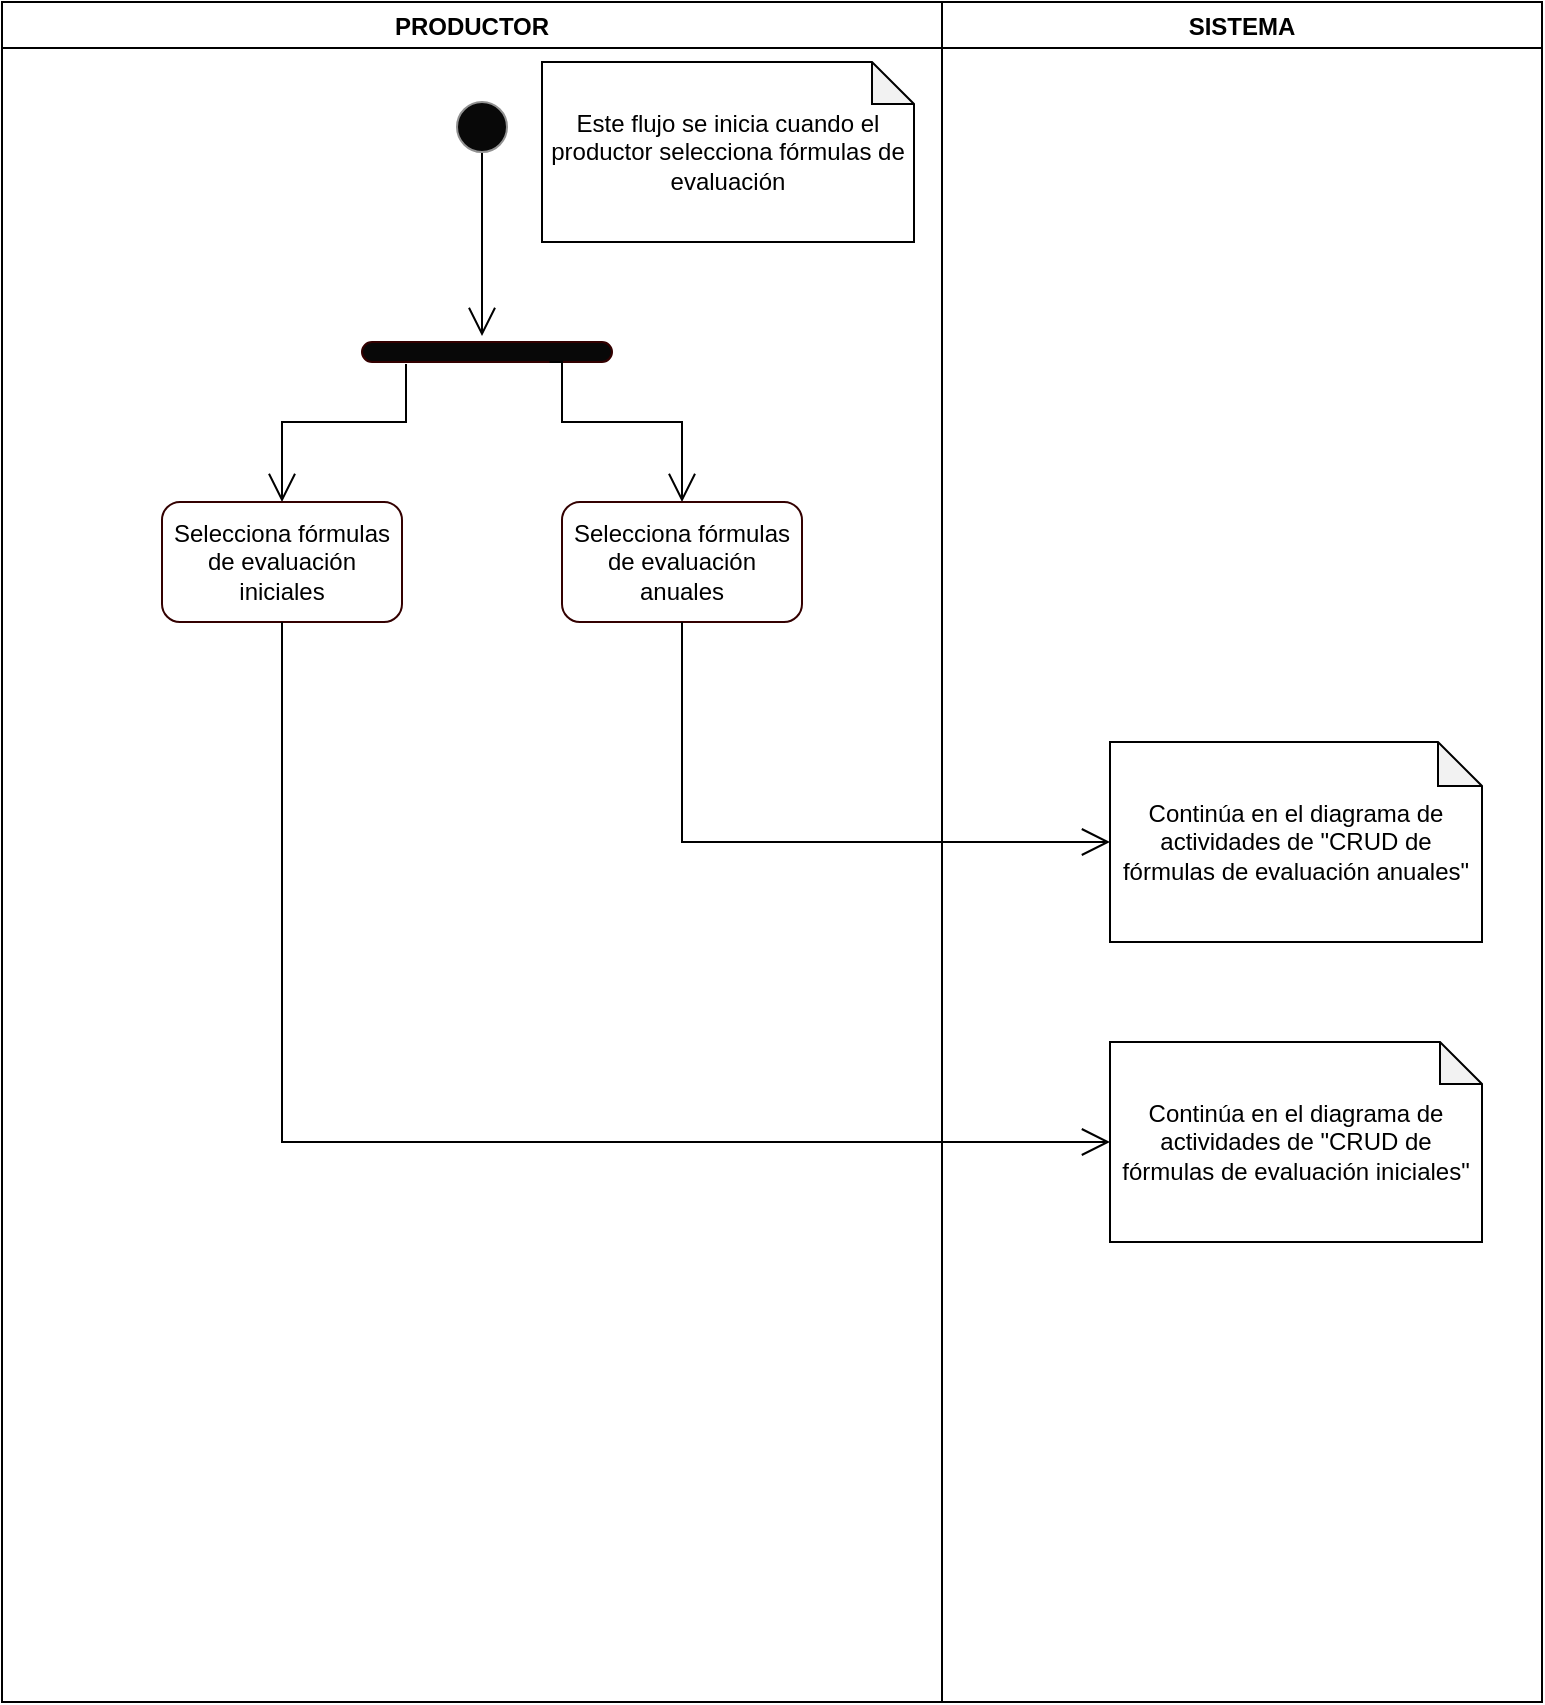 <mxfile version="13.2.1" type="device"><diagram id="GhrjB7Ys_3LyExJsBIRz" name="Page-1"><mxGraphModel dx="868" dy="6327" grid="1" gridSize="10" guides="1" tooltips="1" connect="1" arrows="1" fold="1" page="1" pageScale="1" pageWidth="827" pageHeight="1169" math="0" shadow="0"><root><mxCell id="0"/><mxCell id="1" parent="0"/><mxCell id="mpp5Yp862WlXNTmVlUe_-2" value="PRODUCTOR" style="swimlane;gradientColor=none;" parent="1" vertex="1"><mxGeometry x="40" y="-5770" width="470" height="850" as="geometry"/></mxCell><mxCell id="mpp5Yp862WlXNTmVlUe_-3" style="edgeStyle=orthogonalEdgeStyle;rounded=0;orthogonalLoop=1;jettySize=auto;html=1;endSize=12;endArrow=open;endFill=0;" parent="mpp5Yp862WlXNTmVlUe_-2" source="mpp5Yp862WlXNTmVlUe_-4" edge="1"><mxGeometry relative="1" as="geometry"><mxPoint x="240" y="167" as="targetPoint"/></mxGeometry></mxCell><mxCell id="mpp5Yp862WlXNTmVlUe_-4" value="" style="ellipse;whiteSpace=wrap;html=1;aspect=fixed;strokeColor=#919191;fillColor=#080808;gradientColor=none;" parent="mpp5Yp862WlXNTmVlUe_-2" vertex="1"><mxGeometry x="227.5" y="50" width="25" height="25" as="geometry"/></mxCell><mxCell id="mpp5Yp862WlXNTmVlUe_-5" value="" style="rounded=1;whiteSpace=wrap;html=1;strokeColor=#330000;fillColor=#080808;gradientColor=none;arcSize=50;" parent="mpp5Yp862WlXNTmVlUe_-2" vertex="1"><mxGeometry x="180" y="170" width="125" height="10" as="geometry"/></mxCell><mxCell id="mpp5Yp862WlXNTmVlUe_-6" style="edgeStyle=orthogonalEdgeStyle;rounded=0;orthogonalLoop=1;jettySize=auto;html=1;exitX=0.5;exitY=0;exitDx=0;exitDy=0;entryX=0.176;entryY=1.1;entryDx=0;entryDy=0;endArrow=none;endFill=0;endSize=12;startArrow=open;startFill=0;targetPerimeterSpacing=0;startSize=12;entryPerimeter=0;" parent="mpp5Yp862WlXNTmVlUe_-2" source="mpp5Yp862WlXNTmVlUe_-7" target="mpp5Yp862WlXNTmVlUe_-5" edge="1"><mxGeometry relative="1" as="geometry"><Array as="points"><mxPoint x="140" y="210"/><mxPoint x="202" y="210"/></Array></mxGeometry></mxCell><mxCell id="mpp5Yp862WlXNTmVlUe_-7" value="Selecciona fórmulas de evaluación iniciales" style="rounded=1;whiteSpace=wrap;html=1;strokeColor=#330000;fillColor=#FFFFFF;gradientColor=none;" parent="mpp5Yp862WlXNTmVlUe_-2" vertex="1"><mxGeometry x="80" y="250" width="120" height="60" as="geometry"/></mxCell><mxCell id="mpp5Yp862WlXNTmVlUe_-9" style="edgeStyle=orthogonalEdgeStyle;rounded=0;orthogonalLoop=1;jettySize=auto;html=1;exitX=0.5;exitY=0;exitDx=0;exitDy=0;startArrow=open;startFill=0;startSize=12;endArrow=none;endFill=0;endSize=12;targetPerimeterSpacing=0;entryX=0.75;entryY=1;entryDx=0;entryDy=0;" parent="mpp5Yp862WlXNTmVlUe_-2" source="mpp5Yp862WlXNTmVlUe_-10" target="mpp5Yp862WlXNTmVlUe_-5" edge="1"><mxGeometry relative="1" as="geometry"><mxPoint x="280" y="190" as="targetPoint"/><Array as="points"><mxPoint x="340" y="210"/><mxPoint x="280" y="210"/><mxPoint x="280" y="180"/></Array></mxGeometry></mxCell><mxCell id="mpp5Yp862WlXNTmVlUe_-10" value="Selecciona fórmulas de evaluación anuales" style="rounded=1;whiteSpace=wrap;html=1;strokeColor=#330000;fillColor=#FFFFFF;gradientColor=none;" parent="mpp5Yp862WlXNTmVlUe_-2" vertex="1"><mxGeometry x="280" y="250" width="120" height="60" as="geometry"/></mxCell><mxCell id="uYMixFAhoBFGq7Sn0y87-1" value="Este flujo se inicia cuando el&lt;br/&gt;productor selecciona fórmulas de&lt;br/&gt;evaluación" style="shape=note;whiteSpace=wrap;html=1;backgroundOutline=1;darkOpacity=0.05;size=21;" vertex="1" parent="mpp5Yp862WlXNTmVlUe_-2"><mxGeometry x="270" y="30" width="186" height="90" as="geometry"/></mxCell><mxCell id="mpp5Yp862WlXNTmVlUe_-38" value="SISTEMA" style="swimlane;gradientColor=none;" parent="1" vertex="1"><mxGeometry x="510" y="-5770" width="300" height="850" as="geometry"/></mxCell><mxCell id="mpp5Yp862WlXNTmVlUe_-75" value="Continúa en el diagrama de actividades de &quot;CRUD de fórmulas de evaluación anuales&quot;" style="shape=note;whiteSpace=wrap;html=1;backgroundOutline=1;darkOpacity=0.05;size=22;" parent="mpp5Yp862WlXNTmVlUe_-38" vertex="1"><mxGeometry x="84" y="370" width="186" height="100" as="geometry"/></mxCell><mxCell id="mpp5Yp862WlXNTmVlUe_-73" value="Continúa en el diagrama de actividades de &quot;CRUD de fórmulas de evaluación iniciales&quot;" style="shape=note;whiteSpace=wrap;html=1;backgroundOutline=1;darkOpacity=0.05;size=21;" parent="mpp5Yp862WlXNTmVlUe_-38" vertex="1"><mxGeometry x="84" y="520" width="186" height="100" as="geometry"/></mxCell><mxCell id="mpp5Yp862WlXNTmVlUe_-86" style="edgeStyle=orthogonalEdgeStyle;rounded=0;orthogonalLoop=1;jettySize=auto;html=1;exitX=0;exitY=0.5;exitDx=0;exitDy=0;exitPerimeter=0;startArrow=open;startFill=0;startSize=12;sourcePerimeterSpacing=0;endArrow=none;endFill=0;" parent="1" source="mpp5Yp862WlXNTmVlUe_-73" target="mpp5Yp862WlXNTmVlUe_-7" edge="1"><mxGeometry relative="1" as="geometry"><Array as="points"><mxPoint x="180" y="-5200"/></Array></mxGeometry></mxCell><mxCell id="mpp5Yp862WlXNTmVlUe_-88" style="edgeStyle=orthogonalEdgeStyle;rounded=0;orthogonalLoop=1;jettySize=auto;html=1;exitX=0;exitY=0.5;exitDx=0;exitDy=0;exitPerimeter=0;entryX=0.5;entryY=1;entryDx=0;entryDy=0;startArrow=open;startFill=0;startSize=12;sourcePerimeterSpacing=0;endArrow=none;endFill=0;" parent="1" source="mpp5Yp862WlXNTmVlUe_-75" target="mpp5Yp862WlXNTmVlUe_-10" edge="1"><mxGeometry relative="1" as="geometry"/></mxCell></root></mxGraphModel></diagram></mxfile>